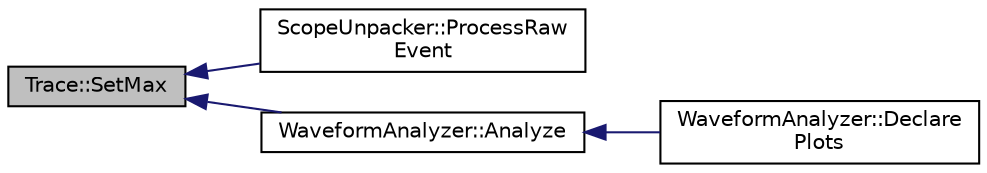 digraph "Trace::SetMax"
{
  edge [fontname="Helvetica",fontsize="10",labelfontname="Helvetica",labelfontsize="10"];
  node [fontname="Helvetica",fontsize="10",shape=record];
  rankdir="LR";
  Node1 [label="Trace::SetMax",height=0.2,width=0.4,color="black", fillcolor="grey75", style="filled", fontcolor="black"];
  Node1 -> Node2 [dir="back",color="midnightblue",fontsize="10",style="solid",fontname="Helvetica"];
  Node2 [label="ScopeUnpacker::ProcessRaw\lEvent",height=0.2,width=0.4,color="black", fillcolor="white", style="filled",URL="$d0/d1e/class_scope_unpacker.html#a72f39d42058753f97fd4499fd6b2b79f"];
  Node1 -> Node3 [dir="back",color="midnightblue",fontsize="10",style="solid",fontname="Helvetica"];
  Node3 [label="WaveformAnalyzer::Analyze",height=0.2,width=0.4,color="black", fillcolor="white", style="filled",URL="$da/d8c/class_waveform_analyzer.html#a36eda222c9ffa40319cd0ba9ebe62a0a"];
  Node3 -> Node4 [dir="back",color="midnightblue",fontsize="10",style="solid",fontname="Helvetica"];
  Node4 [label="WaveformAnalyzer::Declare\lPlots",height=0.2,width=0.4,color="black", fillcolor="white", style="filled",URL="$da/d8c/class_waveform_analyzer.html#a9ab9178974207b8f16eccb28bbadec2c"];
}
